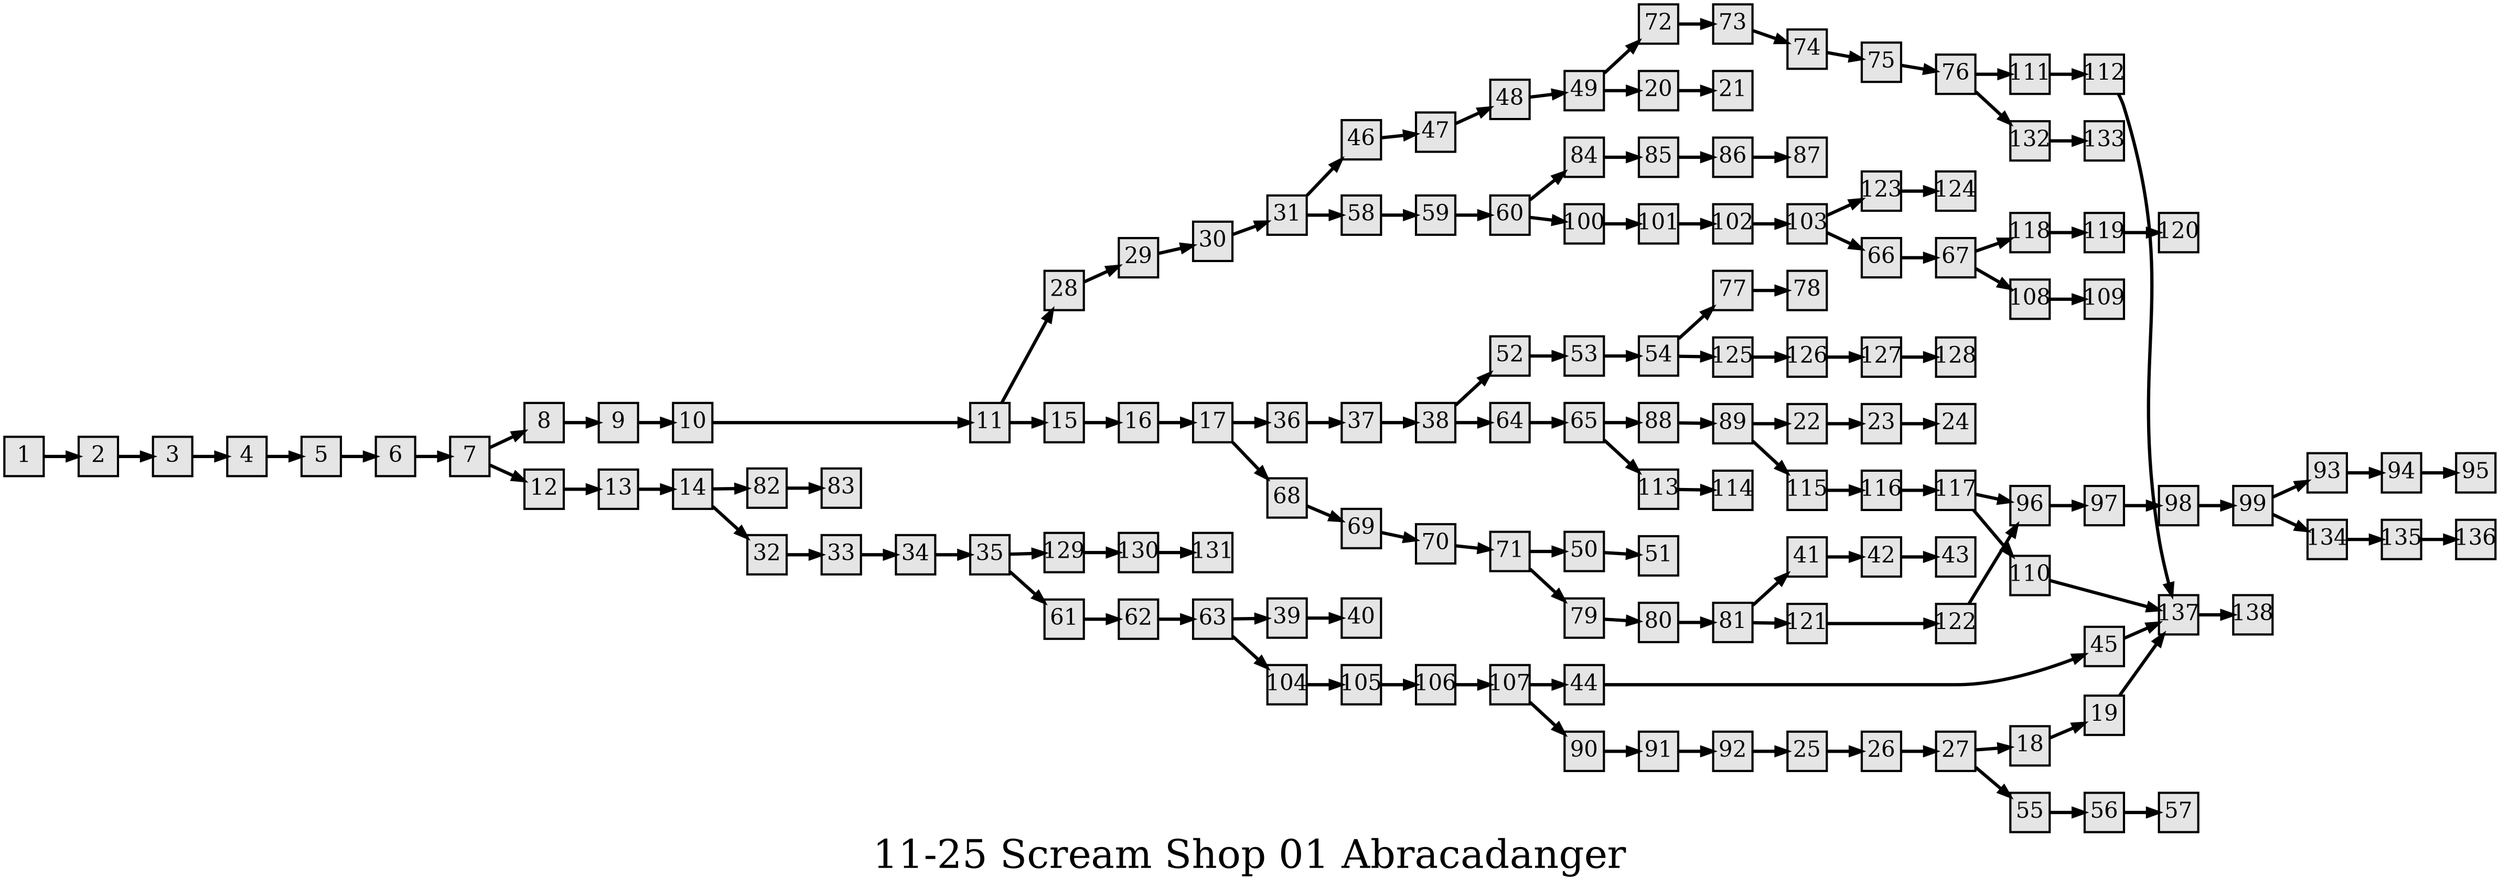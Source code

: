 digraph g{
  graph [ label="11-25 Scream Shop 01 Abracadanger" rankdir=LR, ordering=out, fontsize=36, nodesep="0.35", ranksep="0.45"];
  node  [shape=rect, penwidth=2, fontsize=20, style=filled, fillcolor=grey90, margin="0,0", labelfloat=true, regular=true, fixedsize=true];
  edge  [labelfloat=true, penwidth=3, fontsize=12];
  // ---;
  // group  : Katz;
  // id     :;
  // gbid   :;
  // series :;
  // title  :;
  // author :;
  // credit:;
  // - name : Kylie McGregor;
  // role : encoder;
  // date : 2017-08-31;
  // - name : Jeremy Douglass;
  // role : editor;
  // date : 2017-10-19;
  // render:;
  // - name   : small;
  // styles : gvStyles-small.txt;
  // engine : dot;
  // comment: >;
  
  // ---;
  
  // From | To | Label;
  
  1 -> 2;
  2 -> 3;
  3 -> 4;
  4 -> 5;
  5 -> 6;
  6 -> 7;
  7 -> 8;
  7 -> 12;
  8 -> 9;
  9 -> 10;
  10 -> 11;
  11 -> 28;
  11 -> 15;
  12 -> 13;
  13 -> 14;
  14 -> 82;
  14 -> 32;
  15 -> 16;
  16 -> 17;
  17 -> 36;
  17 -> 68;
  18 -> 19;
  19 -> 137;
  20 -> 21;
  22 -> 23;
  23 -> 24;
  25 -> 26;
  26 -> 27;
  27 -> 18;
  27 -> 55;
  28 -> 29;
  29 -> 30;
  30 -> 31;
  31 -> 46;
  31 -> 58;
  32 -> 33;
  33 -> 34;
  34 -> 35;
  35 -> 129;
  35 -> 61;
  36 -> 37;
  37 -> 38;
  38 -> 52;
  38 -> 64;
  39 -> 40;
  41 -> 42;
  42 -> 43;
  44 -> 45;
  45 -> 137;
  46 -> 47;
  47 -> 48;
  48 -> 49;
  49 -> 72;
  49 -> 20;
  50 -> 51;
  52 -> 53;
  53 -> 54;
  54 -> 77;
  54 -> 125;
  55 -> 56;
  56 -> 57;
  58 -> 59;
  59 -> 60;
  60 -> 84;
  60 -> 100;
  61 -> 62;
  62 -> 63;
  63 -> 39;
  63 -> 104;
  64 -> 65;
  65 -> 88;
  65 -> 113;
  66 -> 67;
  67 -> 118;
  67 -> 108;
  68 -> 69;
  69 -> 70;
  70 -> 71;
  71 -> 50;
  71 -> 79;
  72 -> 73;
  73 -> 74;
  74 -> 75;
  75 -> 76;
  76 -> 111;
  76 -> 132;
  77 -> 78;
  79 -> 80;
  80 -> 81;
  81 -> 41;
  81 -> 121;
  82 -> 83;
  84 -> 85;
  85 -> 86;
  86 -> 87;
  88 -> 89;
  89 -> 22;
  89 -> 115;
  90 -> 91;
  91 -> 92;
  92 -> 25;
  93 -> 94;
  94 -> 95;
  96 -> 97;
  97 -> 98;
  98 -> 99;
  99 -> 93;
  99 -> 134;
  100 -> 101;
  101 -> 102;
  102 -> 103;
  103 -> 123;
  103 -> 66;
  104 -> 105;
  105 -> 106;
  106 -> 107;
  107 -> 44;
  107 -> 90;
  108 -> 109;
  110 -> 137;
  111 -> 112;
  112 -> 137;
  113 -> 114;
  115 -> 116;
  116 -> 117;
  117 -> 96;
  117 -> 110;
  118 -> 119;
  119 -> 120;
  121 -> 122;
  122 -> 96;
  123 -> 124;
  125 -> 126;
  126 -> 127;
  127 -> 128;
  129 -> 130;
  130 -> 131;
  132 -> 133;
  134 -> 135;
  135 -> 136;
  137 -> 138;
}

